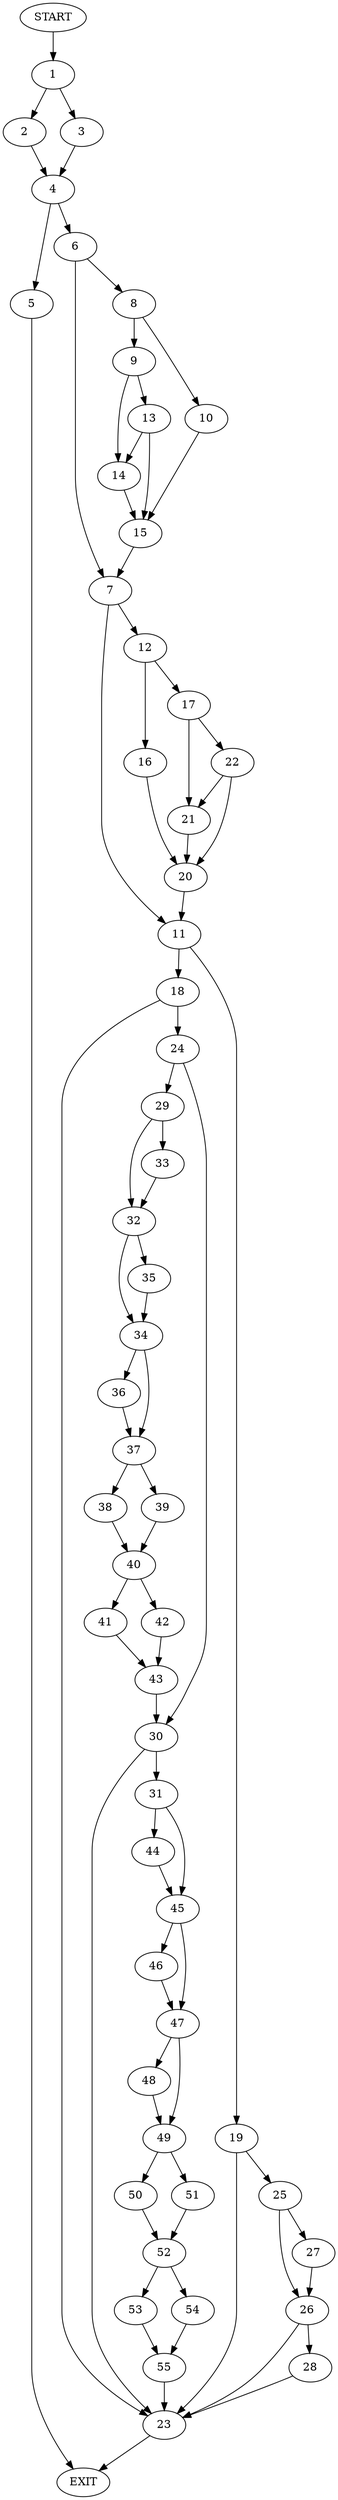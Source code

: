 digraph {
0 [label="START"]
56 [label="EXIT"]
0 -> 1
1 -> 2
1 -> 3
2 -> 4
3 -> 4
4 -> 5
4 -> 6
6 -> 7
6 -> 8
5 -> 56
8 -> 9
8 -> 10
7 -> 11
7 -> 12
9 -> 13
9 -> 14
10 -> 15
15 -> 7
13 -> 15
13 -> 14
14 -> 15
12 -> 16
12 -> 17
11 -> 18
11 -> 19
16 -> 20
17 -> 21
17 -> 22
20 -> 11
22 -> 21
22 -> 20
21 -> 20
18 -> 23
18 -> 24
19 -> 23
19 -> 25
23 -> 56
25 -> 26
25 -> 27
27 -> 26
26 -> 28
26 -> 23
28 -> 23
24 -> 29
24 -> 30
30 -> 31
30 -> 23
29 -> 32
29 -> 33
33 -> 32
32 -> 34
32 -> 35
35 -> 34
34 -> 36
34 -> 37
36 -> 37
37 -> 38
37 -> 39
39 -> 40
38 -> 40
40 -> 41
40 -> 42
41 -> 43
42 -> 43
43 -> 30
31 -> 44
31 -> 45
44 -> 45
45 -> 46
45 -> 47
47 -> 48
47 -> 49
46 -> 47
49 -> 50
49 -> 51
48 -> 49
50 -> 52
51 -> 52
52 -> 53
52 -> 54
54 -> 55
53 -> 55
55 -> 23
}
